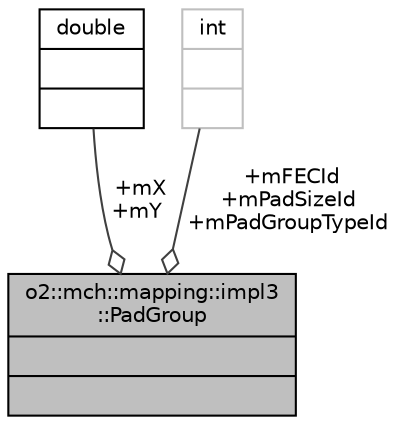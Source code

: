 digraph "o2::mch::mapping::impl3::PadGroup"
{
 // INTERACTIVE_SVG=YES
  bgcolor="transparent";
  edge [fontname="Helvetica",fontsize="10",labelfontname="Helvetica",labelfontsize="10"];
  node [fontname="Helvetica",fontsize="10",shape=record];
  Node1 [label="{o2::mch::mapping::impl3\l::PadGroup\n||}",height=0.2,width=0.4,color="black", fillcolor="grey75", style="filled" fontcolor="black"];
  Node2 -> Node1 [color="grey25",fontsize="10",style="solid",label=" +mX\n+mY" ,arrowhead="odiamond",fontname="Helvetica"];
  Node2 [label="{double\n||}",height=0.2,width=0.4,color="black",URL="$df/de6/classdouble.html"];
  Node3 -> Node1 [color="grey25",fontsize="10",style="solid",label=" +mFECId\n+mPadSizeId\n+mPadGroupTypeId" ,arrowhead="odiamond",fontname="Helvetica"];
  Node3 [label="{int\n||}",height=0.2,width=0.4,color="grey75"];
}

